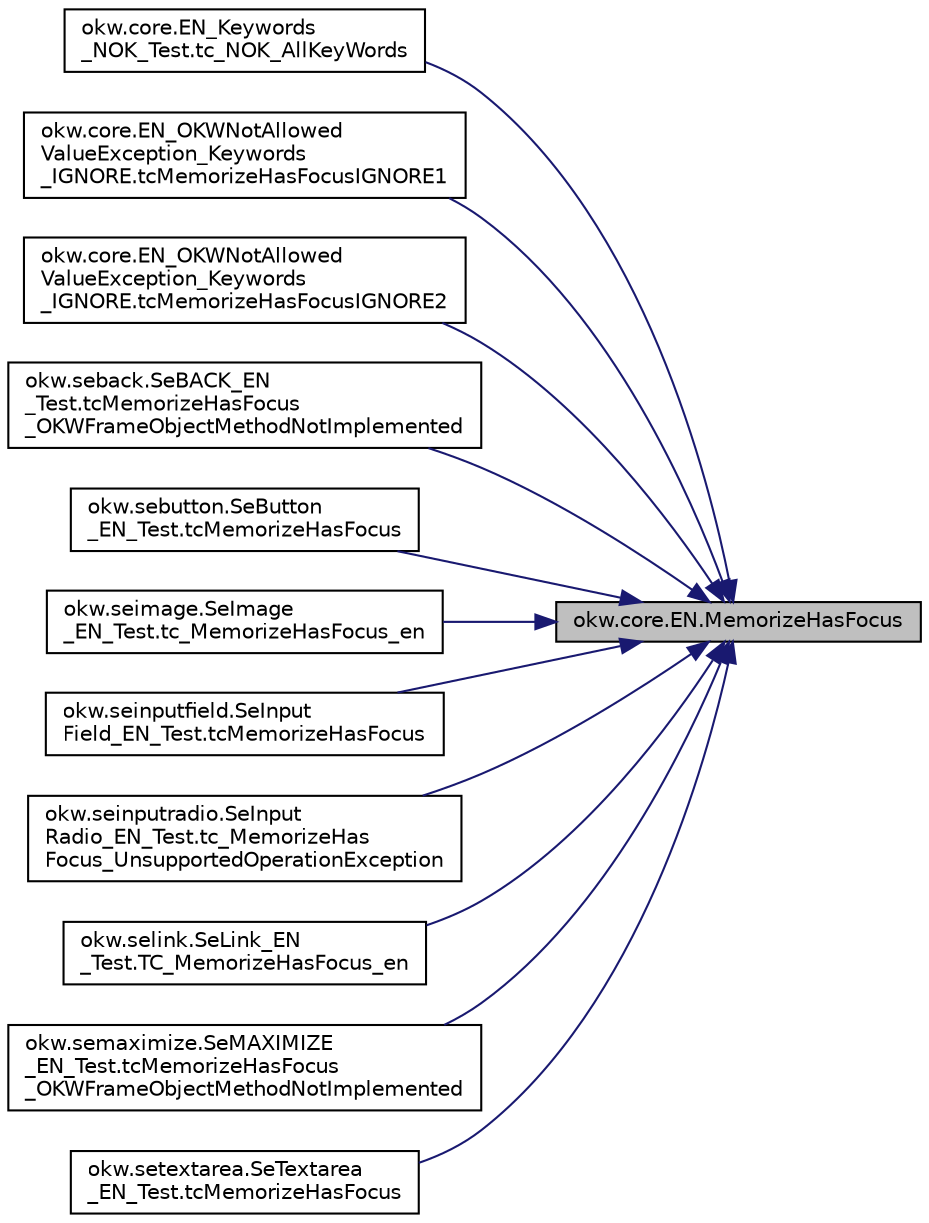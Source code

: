 digraph "okw.core.EN.MemorizeHasFocus"
{
 // INTERACTIVE_SVG=YES
 // LATEX_PDF_SIZE
  edge [fontname="Helvetica",fontsize="10",labelfontname="Helvetica",labelfontsize="10"];
  node [fontname="Helvetica",fontsize="10",shape=record];
  rankdir="RL";
  Node1331 [label="okw.core.EN.MemorizeHasFocus",height=0.2,width=0.4,color="black", fillcolor="grey75", style="filled", fontcolor="black",tooltip="Keine Beschreibung zu \"MemorizeHasFocus\" verfügbar."];
  Node1331 -> Node1332 [dir="back",color="midnightblue",fontsize="10",style="solid",fontname="Helvetica"];
  Node1332 [label="okw.core.EN_Keywords\l_NOK_Test.tc_NOK_AllKeyWords",height=0.2,width=0.4,color="black", fillcolor="white", style="filled",URL="$classokw_1_1core_1_1_e_n___keywords___n_o_k___test.html#a81a960a2341dfb0e27da7871291c84dc",tooltip="Prüft methoden aufruf für einen einfachen Click."];
  Node1331 -> Node1333 [dir="back",color="midnightblue",fontsize="10",style="solid",fontname="Helvetica"];
  Node1333 [label="okw.core.EN_OKWNotAllowed\lValueException_Keywords\l_IGNORE.tcMemorizeHasFocusIGNORE1",height=0.2,width=0.4,color="black", fillcolor="white", style="filled",URL="$classokw_1_1core_1_1_e_n___o_k_w_not_allowed_value_exception___keywords___i_g_n_o_r_e.html#a6fcd85be4c936ba7dd6b1a18d3ff92e0",tooltip="Prüft ob \"${IGNORE} \" die Ausnahme okw.exceptions.OKWNotAllowedValueException auslöst."];
  Node1331 -> Node1334 [dir="back",color="midnightblue",fontsize="10",style="solid",fontname="Helvetica"];
  Node1334 [label="okw.core.EN_OKWNotAllowed\lValueException_Keywords\l_IGNORE.tcMemorizeHasFocusIGNORE2",height=0.2,width=0.4,color="black", fillcolor="white", style="filled",URL="$classokw_1_1core_1_1_e_n___o_k_w_not_allowed_value_exception___keywords___i_g_n_o_r_e.html#a3af95e4551c9e10443801f6c34cc72ff",tooltip="Prüft ob \"\"${IGNORE}${TCN}\" die Ausnahme okw.exceptions.OKWNotAllowedValueException auslöst."];
  Node1331 -> Node1335 [dir="back",color="midnightblue",fontsize="10",style="solid",fontname="Helvetica"];
  Node1335 [label="okw.seback.SeBACK_EN\l_Test.tcMemorizeHasFocus\l_OKWFrameObjectMethodNotImplemented",height=0.2,width=0.4,color="black", fillcolor="white", style="filled",URL="$classokw_1_1seback_1_1_se_b_a_c_k___e_n___test.html#a459b7bbda32a94fda18e8a4f08e79cb1",tooltip="Teste das Schlüsselwort MemorizeHasFocus( FN, MemKey ) eines SeBACK Prüfen."];
  Node1331 -> Node1336 [dir="back",color="midnightblue",fontsize="10",style="solid",fontname="Helvetica"];
  Node1336 [label="okw.sebutton.SeButton\l_EN_Test.tcMemorizeHasFocus",height=0.2,width=0.4,color="black", fillcolor="white", style="filled",URL="$classokw_1_1sebutton_1_1_se_button___e_n___test.html#ad8ed5051b9d8cb242605889dc7889175",tooltip="Test des Schlüsselwortes MemorizeHasFocus für den GUI-Adapter SeButton."];
  Node1331 -> Node1337 [dir="back",color="midnightblue",fontsize="10",style="solid",fontname="Helvetica"];
  Node1337 [label="okw.seimage.SeImage\l_EN_Test.tc_MemorizeHasFocus_en",height=0.2,width=0.4,color="black", fillcolor="white", style="filled",URL="$classokw_1_1seimage_1_1_se_image___e_n___test.html#a3df85e9fc46b5fb4f904da511758c871",tooltip="Prüft die Methode MemorizeHasFocus."];
  Node1331 -> Node1338 [dir="back",color="midnightblue",fontsize="10",style="solid",fontname="Helvetica"];
  Node1338 [label="okw.seinputfield.SeInput\lField_EN_Test.tcMemorizeHasFocus",height=0.2,width=0.4,color="black", fillcolor="white", style="filled",URL="$classokw_1_1seinputfield_1_1_se_input_field___e_n___test.html#ad72a5cb9064b7d40523eb1f15105eb13",tooltip="Teste das Schlüsselwort MemorizeHasFocus( FN, MemKey ) eines SeInputText Prüfen."];
  Node1331 -> Node1339 [dir="back",color="midnightblue",fontsize="10",style="solid",fontname="Helvetica"];
  Node1339 [label="okw.seinputradio.SeInput\lRadio_EN_Test.tc_MemorizeHas\lFocus_UnsupportedOperationException",height=0.2,width=0.4,color="black", fillcolor="white", style="filled",URL="$classokw_1_1seinputradio_1_1_se_input_radio___e_n___test.html#a60dcffa24a33cf0c786abb6775ef7fdd",tooltip="Test des Schlüsselwortes MemorizeHasFocus für den GUI-Adapter SeInputRadio."];
  Node1331 -> Node1340 [dir="back",color="midnightblue",fontsize="10",style="solid",fontname="Helvetica"];
  Node1340 [label="okw.selink.SeLink_EN\l_Test.TC_MemorizeHasFocus_en",height=0.2,width=0.4,color="black", fillcolor="white", style="filled",URL="$classokw_1_1selink_1_1_se_link___e_n___test.html#afff5d14294f3997021f193f262674238",tooltip="Prüft die Methode SeLink.MemorizeFocus."];
  Node1331 -> Node1341 [dir="back",color="midnightblue",fontsize="10",style="solid",fontname="Helvetica"];
  Node1341 [label="okw.semaximize.SeMAXIMIZE\l_EN_Test.tcMemorizeHasFocus\l_OKWFrameObjectMethodNotImplemented",height=0.2,width=0.4,color="black", fillcolor="white", style="filled",URL="$classokw_1_1semaximize_1_1_se_m_a_x_i_m_i_z_e___e_n___test.html#a6df245010b6c9b17f9536e4df2c9daa7",tooltip="Teste das Schlüsselwort MemorizeHasFocus( FN, MemKey ) eines SeMAXIMIZE Prüfen."];
  Node1331 -> Node1342 [dir="back",color="midnightblue",fontsize="10",style="solid",fontname="Helvetica"];
  Node1342 [label="okw.setextarea.SeTextarea\l_EN_Test.tcMemorizeHasFocus",height=0.2,width=0.4,color="black", fillcolor="white", style="filled",URL="$classokw_1_1setextarea_1_1_se_textarea___e_n___test.html#a2d76c8650a89ee6b1cac6ff87b915efe",tooltip="Teste das Schlüsselwort MemorizeHasFocus( FN, MemKey ) eines SeInputText Prüfen."];
}
